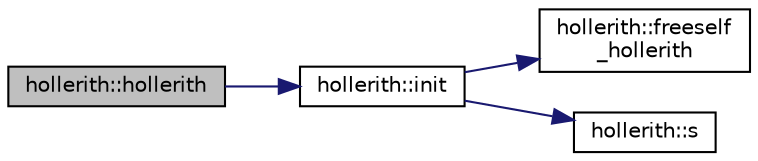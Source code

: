 digraph "hollerith::hollerith"
{
  edge [fontname="Helvetica",fontsize="10",labelfontname="Helvetica",labelfontsize="10"];
  node [fontname="Helvetica",fontsize="10",shape=record];
  rankdir="LR";
  Node2 [label="hollerith::hollerith",height=0.2,width=0.4,color="black", fillcolor="grey75", style="filled", fontcolor="black"];
  Node2 -> Node3 [color="midnightblue",fontsize="10",style="solid",fontname="Helvetica"];
  Node3 [label="hollerith::init",height=0.2,width=0.4,color="black", fillcolor="white", style="filled",URL="$d8/d99/classhollerith.html#af51ae7b943056db367f3c205a5a1cc4b"];
  Node3 -> Node4 [color="midnightblue",fontsize="10",style="solid",fontname="Helvetica"];
  Node4 [label="hollerith::freeself\l_hollerith",height=0.2,width=0.4,color="black", fillcolor="white", style="filled",URL="$d8/d99/classhollerith.html#a240d1b30780c9e09323d0b3ad5e2d1f7"];
  Node3 -> Node5 [color="midnightblue",fontsize="10",style="solid",fontname="Helvetica"];
  Node5 [label="hollerith::s",height=0.2,width=0.4,color="black", fillcolor="white", style="filled",URL="$d8/d99/classhollerith.html#af61fce2d06f211b25fe3838e4dfee77a"];
}
